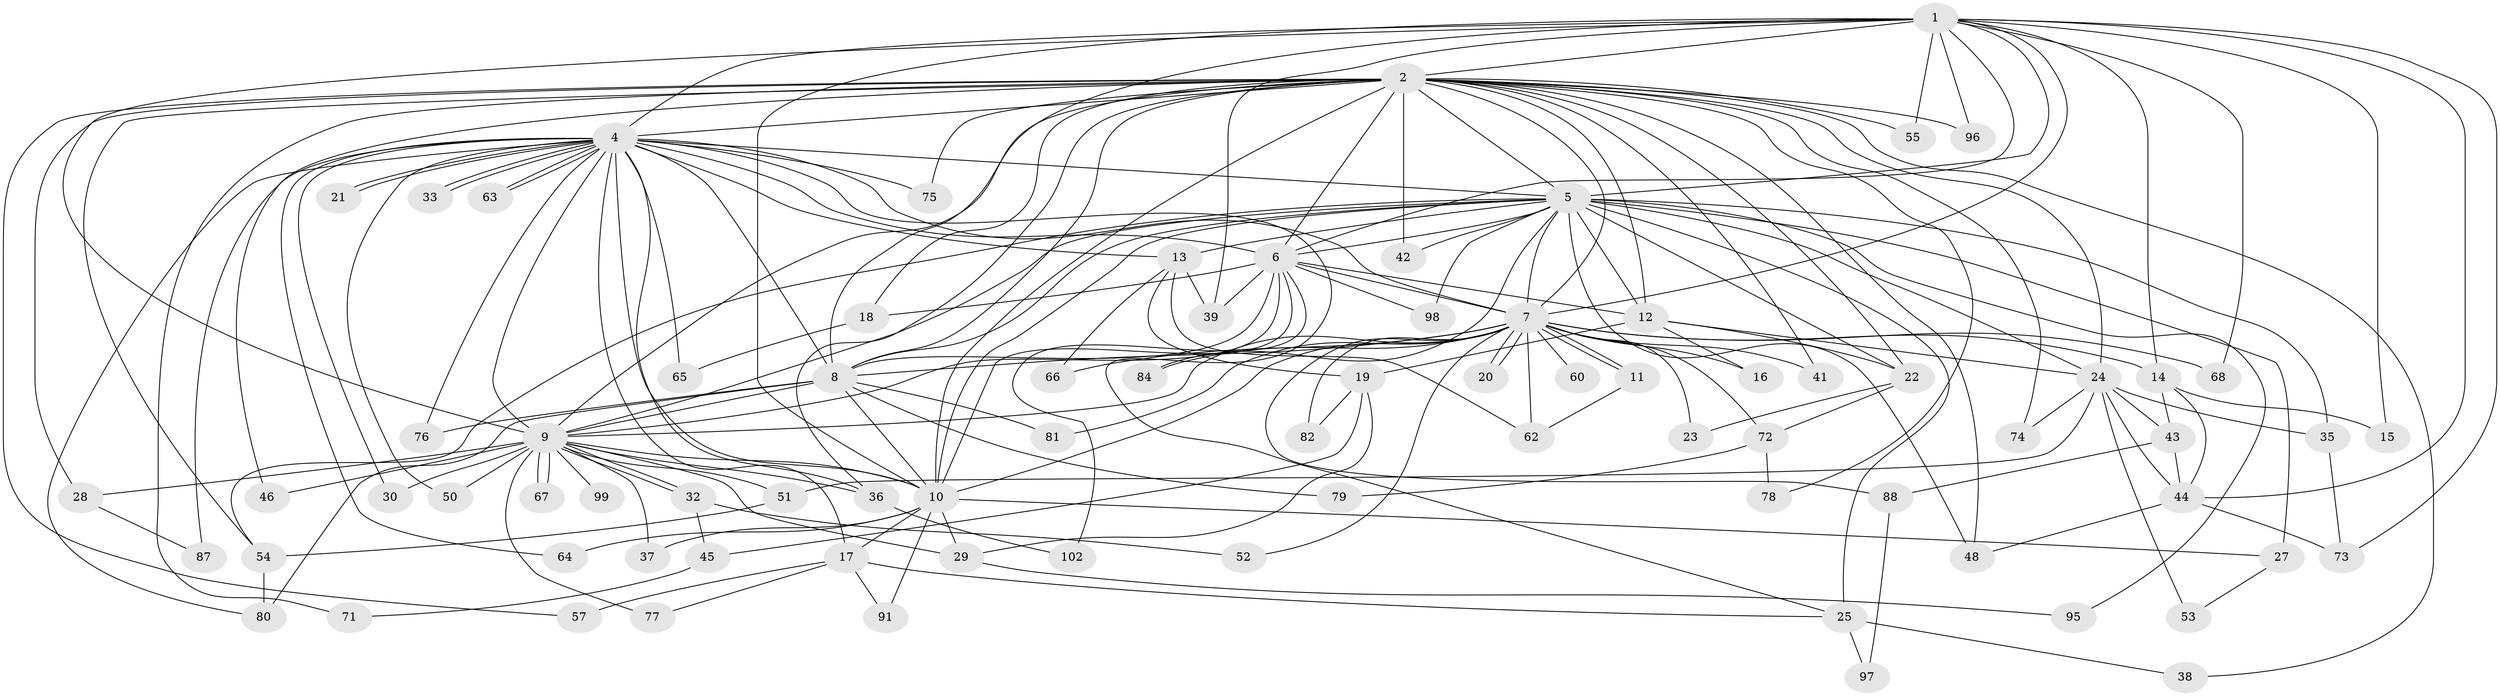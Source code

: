 // original degree distribution, {9: 0.019417475728155338, 28: 0.019417475728155338, 17: 0.009708737864077669, 32: 0.009708737864077669, 23: 0.009708737864077669, 15: 0.019417475728155338, 14: 0.009708737864077669, 26: 0.009708737864077669, 3: 0.20388349514563106, 7: 0.009708737864077669, 6: 0.009708737864077669, 5: 0.038834951456310676, 2: 0.5339805825242718, 4: 0.0970873786407767}
// Generated by graph-tools (version 1.1) at 2025/41/03/06/25 10:41:31]
// undirected, 79 vertices, 188 edges
graph export_dot {
graph [start="1"]
  node [color=gray90,style=filled];
  1 [super="+3"];
  2 [super="+85"];
  4 [super="+86"];
  5 [super="+94"];
  6 [super="+89"];
  7 [super="+31"];
  8 [super="+26"];
  9 [super="+56"];
  10;
  11;
  12 [super="+103"];
  13;
  14 [super="+83"];
  15;
  16;
  17 [super="+34"];
  18;
  19;
  20;
  21;
  22 [super="+58"];
  23;
  24 [super="+101"];
  25;
  27;
  28 [super="+40"];
  29 [super="+93"];
  30 [super="+61"];
  32;
  33;
  35 [super="+92"];
  36 [super="+47"];
  37;
  38;
  39 [super="+90"];
  41;
  42;
  43 [super="+49"];
  44 [super="+69"];
  45;
  46;
  48;
  50;
  51;
  52;
  53;
  54 [super="+59"];
  55;
  57;
  60;
  62 [super="+70"];
  63;
  64;
  65;
  66;
  67;
  68;
  71;
  72;
  73;
  74;
  75;
  76;
  77;
  78;
  79;
  80 [super="+100"];
  81;
  82;
  84;
  87;
  88;
  91;
  95;
  96;
  97;
  98;
  99;
  102;
  1 -- 2 [weight=2];
  1 -- 4 [weight=2];
  1 -- 5 [weight=2];
  1 -- 6 [weight=2];
  1 -- 7 [weight=2];
  1 -- 8 [weight=2];
  1 -- 9 [weight=2];
  1 -- 10 [weight=2];
  1 -- 68;
  1 -- 73;
  1 -- 14;
  1 -- 15;
  1 -- 96;
  1 -- 44;
  1 -- 55;
  1 -- 39;
  2 -- 4 [weight=2];
  2 -- 5;
  2 -- 6;
  2 -- 7;
  2 -- 8;
  2 -- 9;
  2 -- 10;
  2 -- 12;
  2 -- 18;
  2 -- 28;
  2 -- 36;
  2 -- 38;
  2 -- 41;
  2 -- 42;
  2 -- 46;
  2 -- 48;
  2 -- 54;
  2 -- 55;
  2 -- 57;
  2 -- 71;
  2 -- 74;
  2 -- 75;
  2 -- 78;
  2 -- 96;
  2 -- 24;
  2 -- 22;
  4 -- 5;
  4 -- 6 [weight=2];
  4 -- 7 [weight=2];
  4 -- 8;
  4 -- 9 [weight=2];
  4 -- 10;
  4 -- 13;
  4 -- 17;
  4 -- 21;
  4 -- 21;
  4 -- 25;
  4 -- 30 [weight=2];
  4 -- 33;
  4 -- 33;
  4 -- 36;
  4 -- 50;
  4 -- 63;
  4 -- 63;
  4 -- 64;
  4 -- 65;
  4 -- 75;
  4 -- 76;
  4 -- 80;
  4 -- 87;
  5 -- 6 [weight=2];
  5 -- 7;
  5 -- 8;
  5 -- 9;
  5 -- 10;
  5 -- 13;
  5 -- 22;
  5 -- 24;
  5 -- 25;
  5 -- 27;
  5 -- 35;
  5 -- 42;
  5 -- 48;
  5 -- 54;
  5 -- 84;
  5 -- 95;
  5 -- 98;
  5 -- 12;
  6 -- 7;
  6 -- 8;
  6 -- 9;
  6 -- 10;
  6 -- 12;
  6 -- 18;
  6 -- 39;
  6 -- 98;
  6 -- 102;
  7 -- 8;
  7 -- 9;
  7 -- 10;
  7 -- 11;
  7 -- 11;
  7 -- 14;
  7 -- 16;
  7 -- 20;
  7 -- 20;
  7 -- 23;
  7 -- 41;
  7 -- 52;
  7 -- 60 [weight=2];
  7 -- 62;
  7 -- 66;
  7 -- 68;
  7 -- 72;
  7 -- 81;
  7 -- 82;
  7 -- 84;
  7 -- 88;
  8 -- 9 [weight=3];
  8 -- 10;
  8 -- 76;
  8 -- 79;
  8 -- 80;
  8 -- 81;
  9 -- 10;
  9 -- 28 [weight=2];
  9 -- 29;
  9 -- 30;
  9 -- 32;
  9 -- 32;
  9 -- 37;
  9 -- 46;
  9 -- 50;
  9 -- 51;
  9 -- 67;
  9 -- 67;
  9 -- 99 [weight=2];
  9 -- 77;
  9 -- 36;
  10 -- 17;
  10 -- 27;
  10 -- 37;
  10 -- 64;
  10 -- 91;
  10 -- 29;
  11 -- 62;
  12 -- 16;
  12 -- 19;
  12 -- 22;
  12 -- 24;
  13 -- 19;
  13 -- 39;
  13 -- 66;
  13 -- 62;
  14 -- 15;
  14 -- 43;
  14 -- 44;
  17 -- 77;
  17 -- 91;
  17 -- 25;
  17 -- 57;
  18 -- 65;
  19 -- 29;
  19 -- 45;
  19 -- 82;
  22 -- 23;
  22 -- 72;
  24 -- 35;
  24 -- 43;
  24 -- 44;
  24 -- 51;
  24 -- 53;
  24 -- 74;
  25 -- 38;
  25 -- 97;
  27 -- 53;
  28 -- 87;
  29 -- 95;
  32 -- 45;
  32 -- 52;
  35 -- 73;
  36 -- 102;
  43 -- 88;
  43 -- 44;
  44 -- 48;
  44 -- 73;
  45 -- 71;
  51 -- 54;
  54 -- 80;
  72 -- 78;
  72 -- 79;
  88 -- 97;
}
